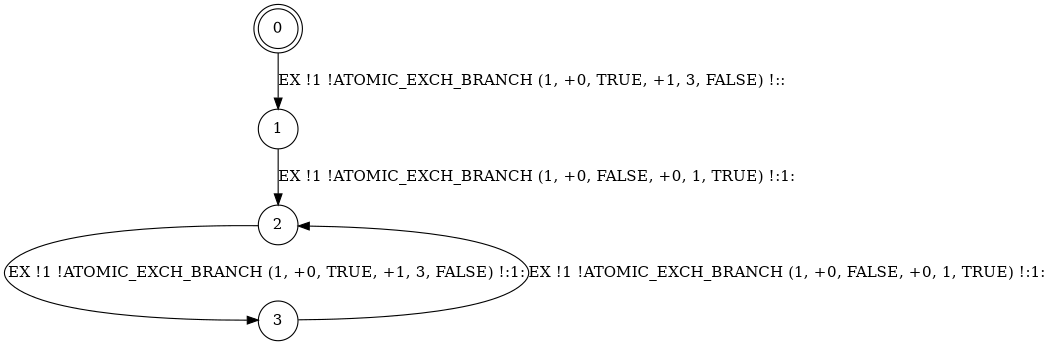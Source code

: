 digraph BCG {
size = "7, 10.5";
center = TRUE;
node [shape = circle];
0 [peripheries = 2];
0 -> 1 [label = "EX !1 !ATOMIC_EXCH_BRANCH (1, +0, TRUE, +1, 3, FALSE) !::"];
1 -> 2 [label = "EX !1 !ATOMIC_EXCH_BRANCH (1, +0, FALSE, +0, 1, TRUE) !:1:"];
2 -> 3 [label = "EX !1 !ATOMIC_EXCH_BRANCH (1, +0, TRUE, +1, 3, FALSE) !:1:"];
3 -> 2 [label = "EX !1 !ATOMIC_EXCH_BRANCH (1, +0, FALSE, +0, 1, TRUE) !:1:"];
}
